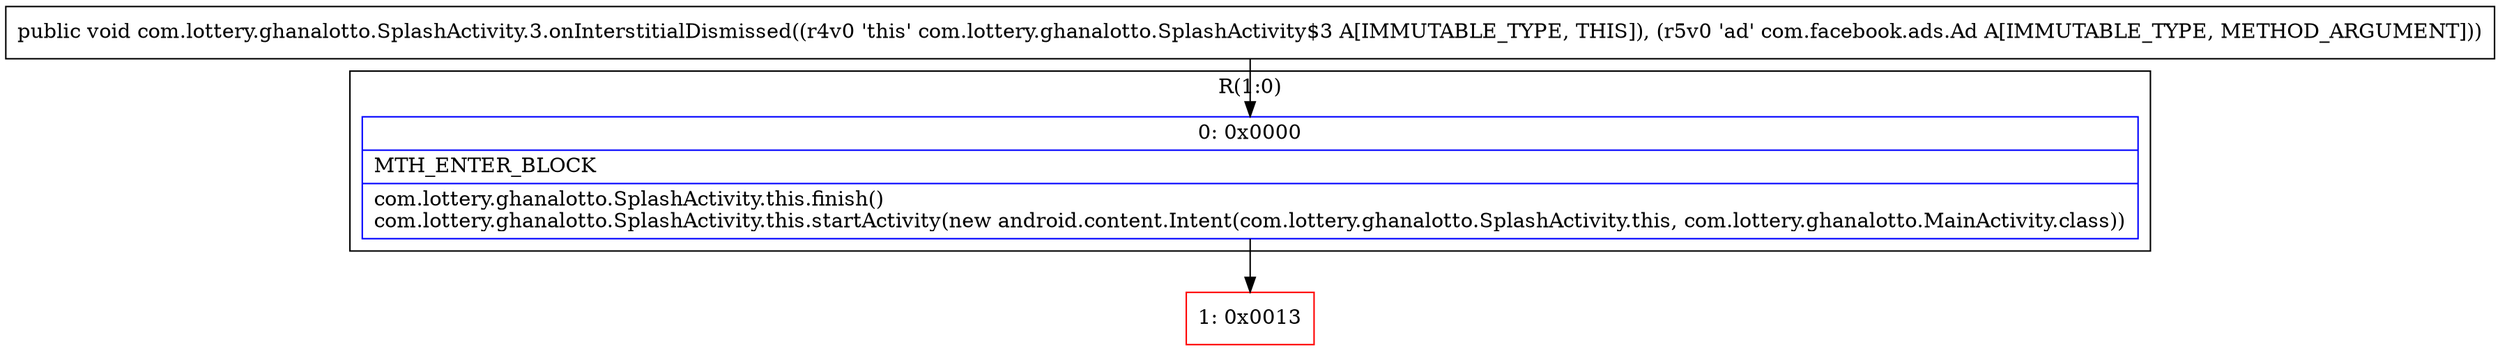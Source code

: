 digraph "CFG forcom.lottery.ghanalotto.SplashActivity.3.onInterstitialDismissed(Lcom\/facebook\/ads\/Ad;)V" {
subgraph cluster_Region_152366033 {
label = "R(1:0)";
node [shape=record,color=blue];
Node_0 [shape=record,label="{0\:\ 0x0000|MTH_ENTER_BLOCK\l|com.lottery.ghanalotto.SplashActivity.this.finish()\lcom.lottery.ghanalotto.SplashActivity.this.startActivity(new android.content.Intent(com.lottery.ghanalotto.SplashActivity.this, com.lottery.ghanalotto.MainActivity.class))\l}"];
}
Node_1 [shape=record,color=red,label="{1\:\ 0x0013}"];
MethodNode[shape=record,label="{public void com.lottery.ghanalotto.SplashActivity.3.onInterstitialDismissed((r4v0 'this' com.lottery.ghanalotto.SplashActivity$3 A[IMMUTABLE_TYPE, THIS]), (r5v0 'ad' com.facebook.ads.Ad A[IMMUTABLE_TYPE, METHOD_ARGUMENT])) }"];
MethodNode -> Node_0;
Node_0 -> Node_1;
}

